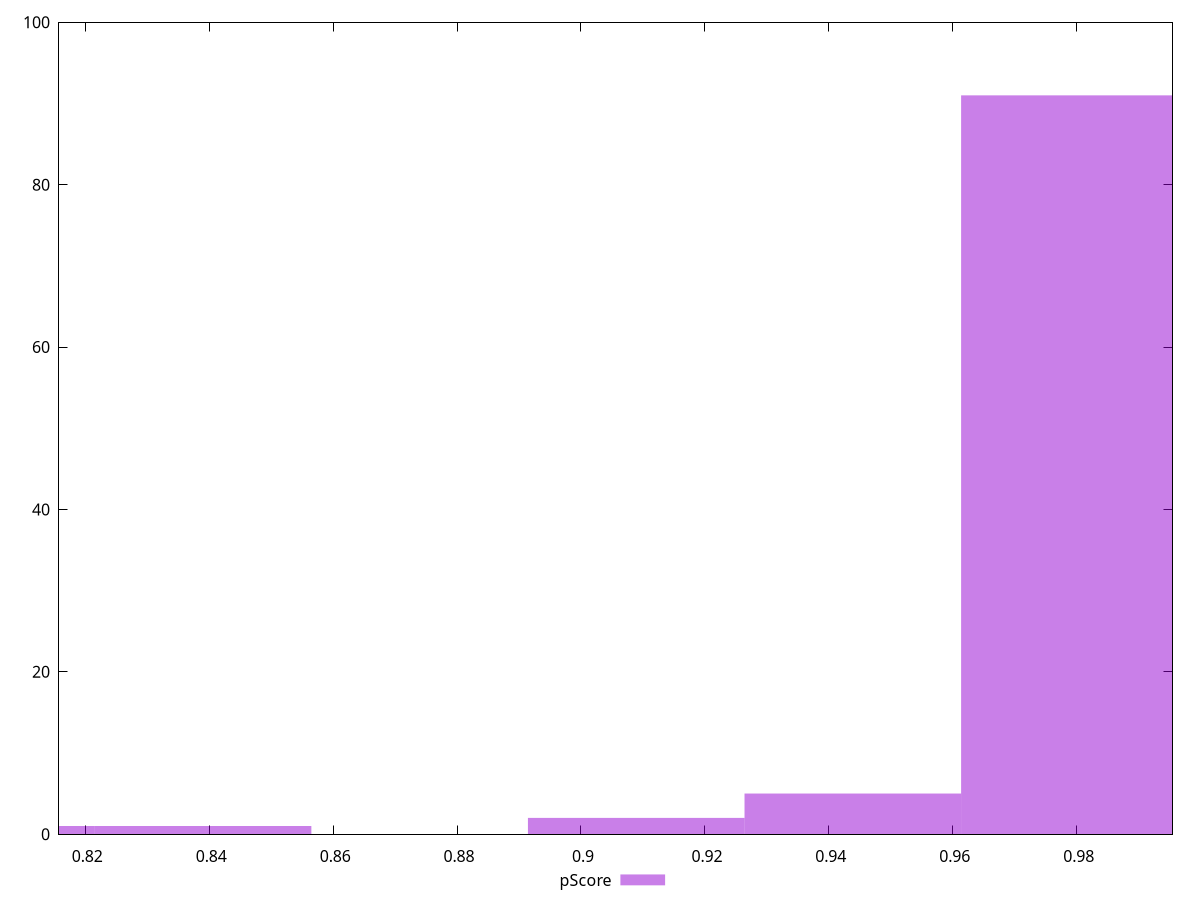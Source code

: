 reset

$pScore <<EOF
0.9788321151909305 91
0.9438738253626829 5
0.9089155355344354 2
0.8040406660496928 1
0.8389989558779404 1
EOF

set key outside below
set boxwidth 0.034958289828247516
set xrange [0.8157471611232275:0.9954734645055221]
set yrange [0:100]
set trange [0:100]
set style fill transparent solid 0.5 noborder
set terminal svg size 640, 490 enhanced background rgb 'white'
set output "report_00019_2021-02-10T18-14-37.922Z//max-potential-fid/samples/pages+cached+noadtech+nomedia/pScore/histogram.svg"

plot $pScore title "pScore" with boxes

reset
